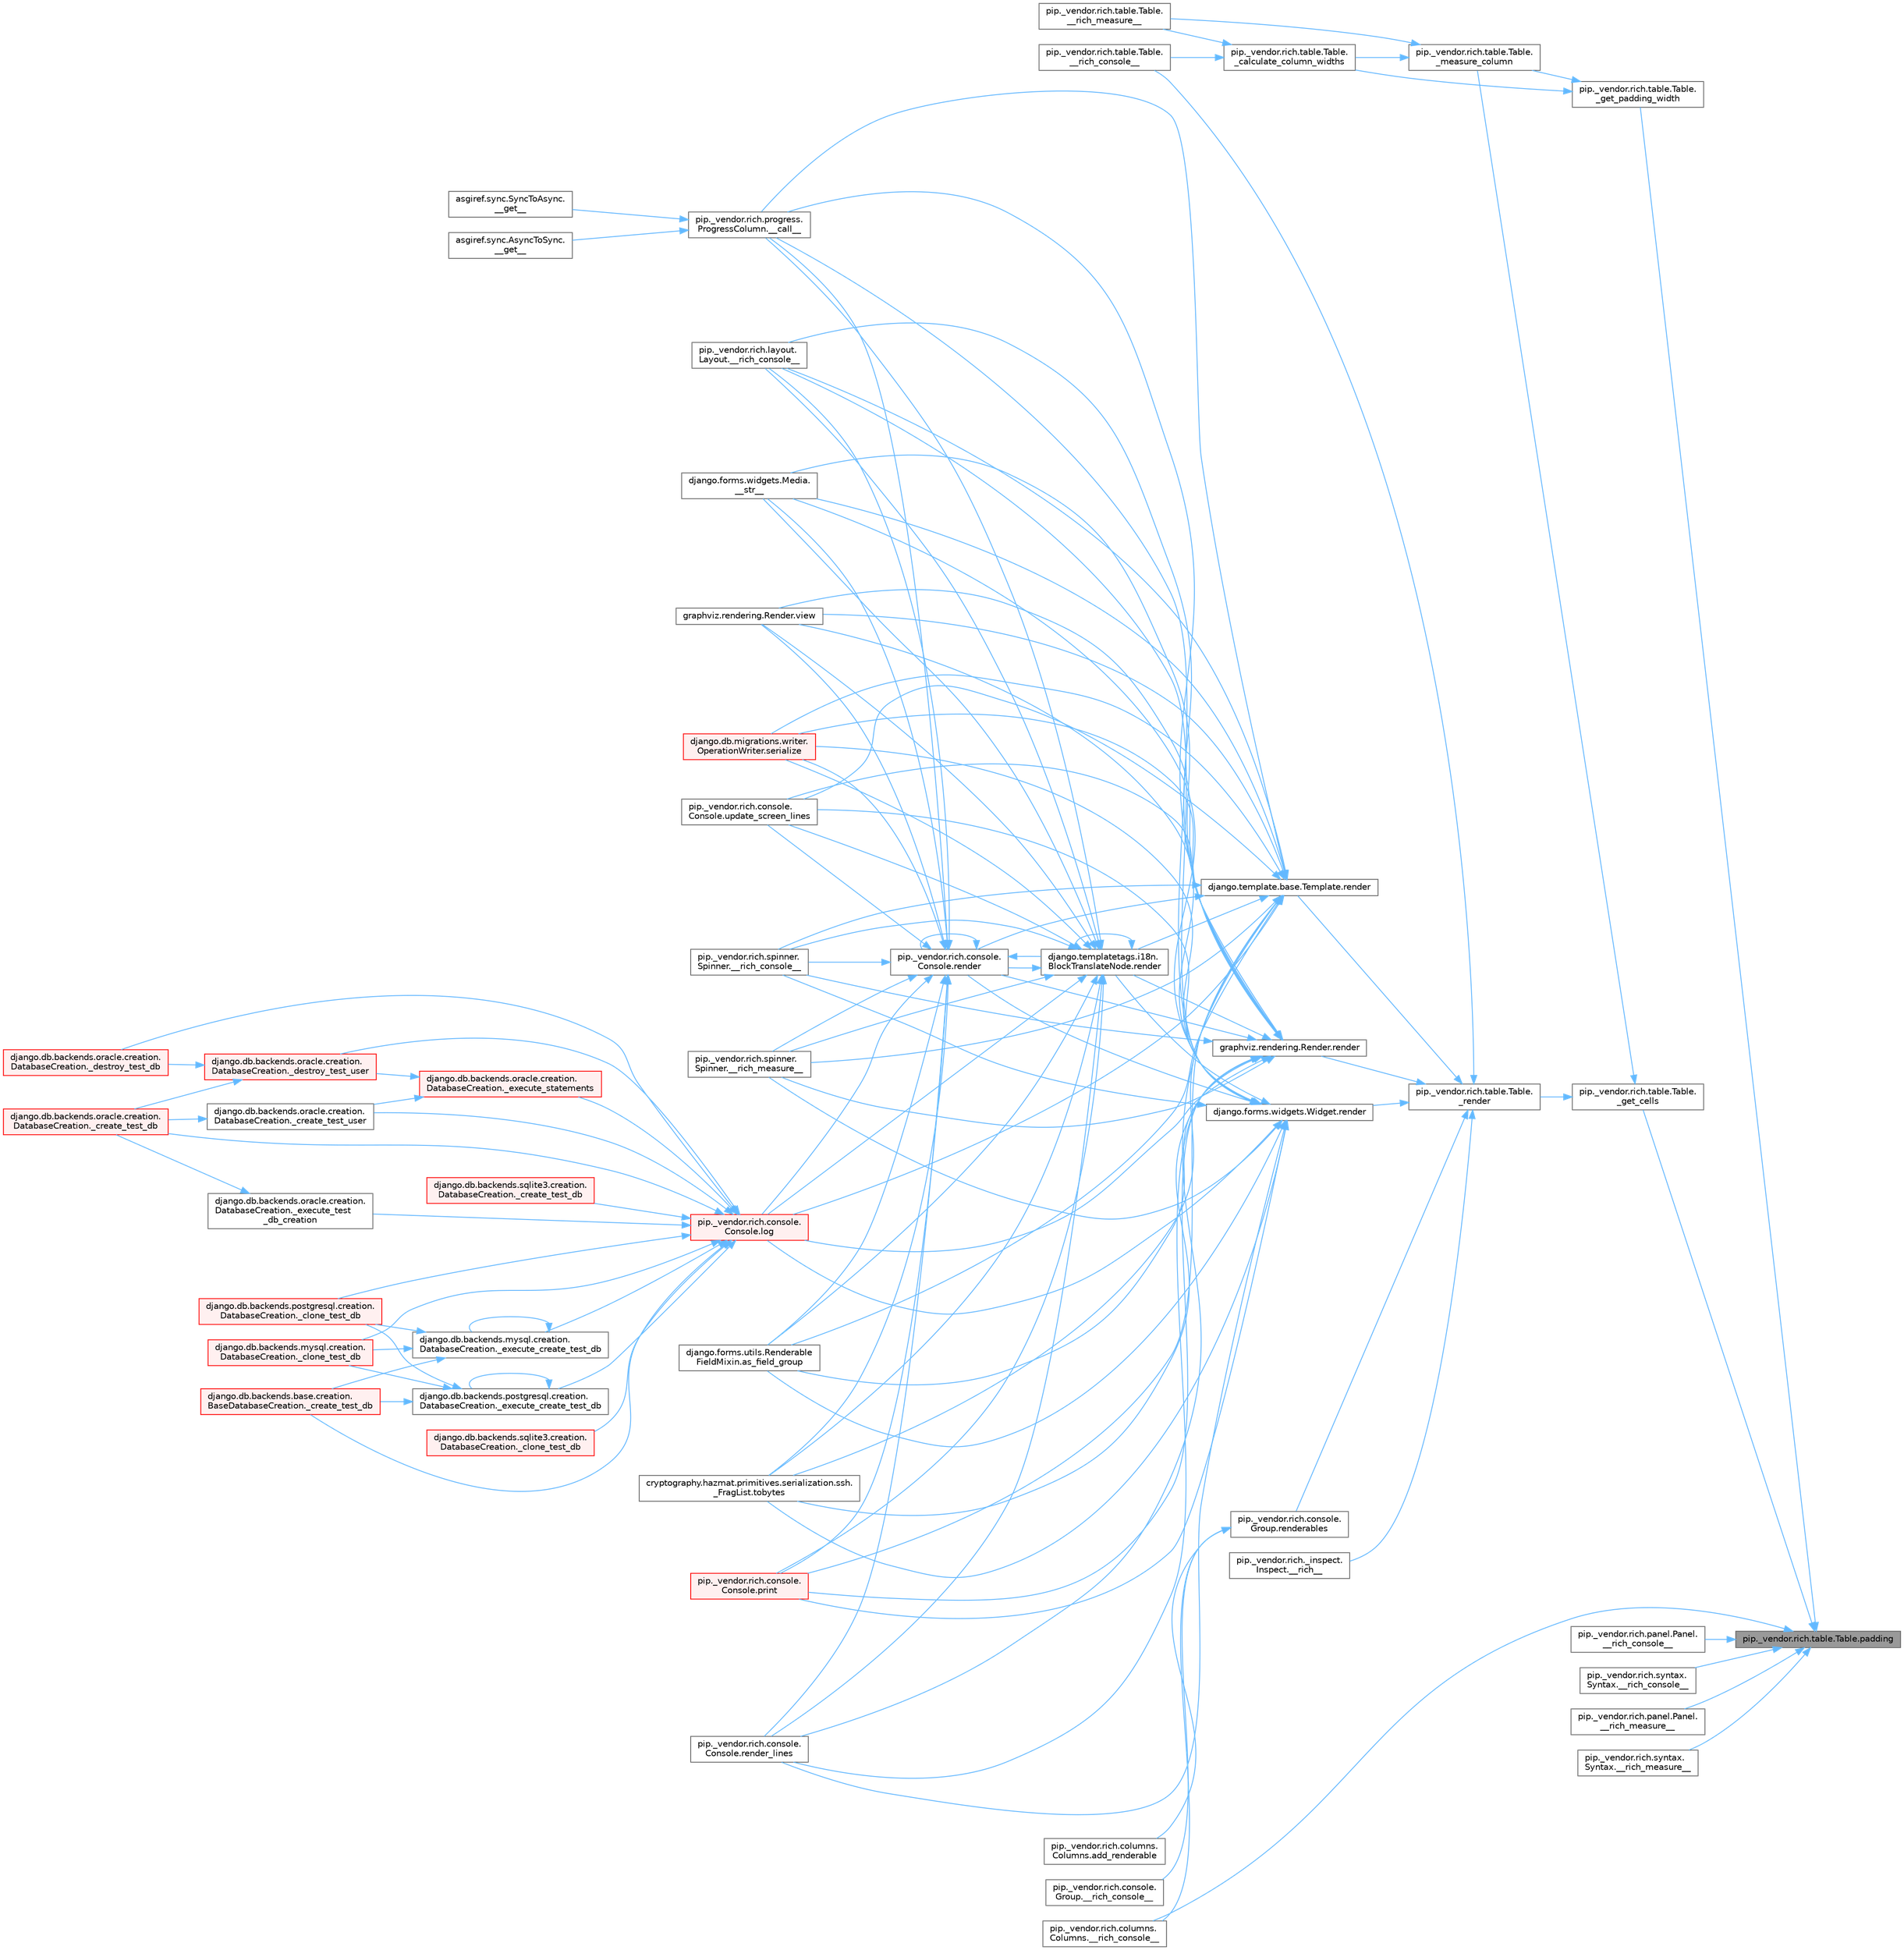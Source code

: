 digraph "pip._vendor.rich.table.Table.padding"
{
 // LATEX_PDF_SIZE
  bgcolor="transparent";
  edge [fontname=Helvetica,fontsize=10,labelfontname=Helvetica,labelfontsize=10];
  node [fontname=Helvetica,fontsize=10,shape=box,height=0.2,width=0.4];
  rankdir="RL";
  Node1 [id="Node000001",label="pip._vendor.rich.table.Table.padding",height=0.2,width=0.4,color="gray40", fillcolor="grey60", style="filled", fontcolor="black",tooltip=" "];
  Node1 -> Node2 [id="edge1_Node000001_Node000002",dir="back",color="steelblue1",style="solid",tooltip=" "];
  Node2 [id="Node000002",label="pip._vendor.rich.columns.\lColumns.__rich_console__",height=0.2,width=0.4,color="grey40", fillcolor="white", style="filled",URL="$classpip_1_1__vendor_1_1rich_1_1columns_1_1_columns.html#aaae297ec38827f15d1d15327be4e4a12",tooltip=" "];
  Node1 -> Node3 [id="edge2_Node000001_Node000003",dir="back",color="steelblue1",style="solid",tooltip=" "];
  Node3 [id="Node000003",label="pip._vendor.rich.panel.Panel.\l__rich_console__",height=0.2,width=0.4,color="grey40", fillcolor="white", style="filled",URL="$classpip_1_1__vendor_1_1rich_1_1panel_1_1_panel.html#a6c612abd2dc827e0625fba926d709fb6",tooltip=" "];
  Node1 -> Node4 [id="edge3_Node000001_Node000004",dir="back",color="steelblue1",style="solid",tooltip=" "];
  Node4 [id="Node000004",label="pip._vendor.rich.syntax.\lSyntax.__rich_console__",height=0.2,width=0.4,color="grey40", fillcolor="white", style="filled",URL="$classpip_1_1__vendor_1_1rich_1_1syntax_1_1_syntax.html#a7a3533316eeb2c8f52d8d1b48d8c6a15",tooltip=" "];
  Node1 -> Node5 [id="edge4_Node000001_Node000005",dir="back",color="steelblue1",style="solid",tooltip=" "];
  Node5 [id="Node000005",label="pip._vendor.rich.panel.Panel.\l__rich_measure__",height=0.2,width=0.4,color="grey40", fillcolor="white", style="filled",URL="$classpip_1_1__vendor_1_1rich_1_1panel_1_1_panel.html#afe0c3ee9c576add635acabbcabd69263",tooltip=" "];
  Node1 -> Node6 [id="edge5_Node000001_Node000006",dir="back",color="steelblue1",style="solid",tooltip=" "];
  Node6 [id="Node000006",label="pip._vendor.rich.syntax.\lSyntax.__rich_measure__",height=0.2,width=0.4,color="grey40", fillcolor="white", style="filled",URL="$classpip_1_1__vendor_1_1rich_1_1syntax_1_1_syntax.html#a0766dabe695b51e3072f93e552c0cc6a",tooltip=" "];
  Node1 -> Node7 [id="edge6_Node000001_Node000007",dir="back",color="steelblue1",style="solid",tooltip=" "];
  Node7 [id="Node000007",label="pip._vendor.rich.table.Table.\l_get_cells",height=0.2,width=0.4,color="grey40", fillcolor="white", style="filled",URL="$classpip_1_1__vendor_1_1rich_1_1table_1_1_table.html#a5e076732d70beb425933256f2cb43aed",tooltip=" "];
  Node7 -> Node8 [id="edge7_Node000007_Node000008",dir="back",color="steelblue1",style="solid",tooltip=" "];
  Node8 [id="Node000008",label="pip._vendor.rich.table.Table.\l_measure_column",height=0.2,width=0.4,color="grey40", fillcolor="white", style="filled",URL="$classpip_1_1__vendor_1_1rich_1_1table_1_1_table.html#a54cd19e38d0512a7763e4ff76f2d2bb3",tooltip=" "];
  Node8 -> Node9 [id="edge8_Node000008_Node000009",dir="back",color="steelblue1",style="solid",tooltip=" "];
  Node9 [id="Node000009",label="pip._vendor.rich.table.Table.\l__rich_measure__",height=0.2,width=0.4,color="grey40", fillcolor="white", style="filled",URL="$classpip_1_1__vendor_1_1rich_1_1table_1_1_table.html#afbe8586cf3a9614489b98d933209e565",tooltip=" "];
  Node8 -> Node10 [id="edge9_Node000008_Node000010",dir="back",color="steelblue1",style="solid",tooltip=" "];
  Node10 [id="Node000010",label="pip._vendor.rich.table.Table.\l_calculate_column_widths",height=0.2,width=0.4,color="grey40", fillcolor="white", style="filled",URL="$classpip_1_1__vendor_1_1rich_1_1table_1_1_table.html#adf63b859a06982f1fd9929c875f7ec87",tooltip=" "];
  Node10 -> Node11 [id="edge10_Node000010_Node000011",dir="back",color="steelblue1",style="solid",tooltip=" "];
  Node11 [id="Node000011",label="pip._vendor.rich.table.Table.\l__rich_console__",height=0.2,width=0.4,color="grey40", fillcolor="white", style="filled",URL="$classpip_1_1__vendor_1_1rich_1_1table_1_1_table.html#a2f2edbc2bf733432a76f68de9e1c2e62",tooltip=" "];
  Node10 -> Node9 [id="edge11_Node000010_Node000009",dir="back",color="steelblue1",style="solid",tooltip=" "];
  Node7 -> Node12 [id="edge12_Node000007_Node000012",dir="back",color="steelblue1",style="solid",tooltip=" "];
  Node12 [id="Node000012",label="pip._vendor.rich.table.Table.\l_render",height=0.2,width=0.4,color="grey40", fillcolor="white", style="filled",URL="$classpip_1_1__vendor_1_1rich_1_1table_1_1_table.html#a84063b329b88480f38f02ba7aabbbf4a",tooltip=" "];
  Node12 -> Node13 [id="edge13_Node000012_Node000013",dir="back",color="steelblue1",style="solid",tooltip=" "];
  Node13 [id="Node000013",label="pip._vendor.rich._inspect.\lInspect.__rich__",height=0.2,width=0.4,color="grey40", fillcolor="white", style="filled",URL="$classpip_1_1__vendor_1_1rich_1_1__inspect_1_1_inspect.html#a0b0d4a251462e02e3a981dab1b534825",tooltip=" "];
  Node12 -> Node11 [id="edge14_Node000012_Node000011",dir="back",color="steelblue1",style="solid",tooltip=" "];
  Node12 -> Node14 [id="edge15_Node000012_Node000014",dir="back",color="steelblue1",style="solid",tooltip=" "];
  Node14 [id="Node000014",label="django.forms.widgets.Widget.render",height=0.2,width=0.4,color="grey40", fillcolor="white", style="filled",URL="$classdjango_1_1forms_1_1widgets_1_1_widget.html#a972266d3972b64c404467dea8d6e2809",tooltip=" "];
  Node14 -> Node15 [id="edge16_Node000014_Node000015",dir="back",color="steelblue1",style="solid",tooltip=" "];
  Node15 [id="Node000015",label="pip._vendor.rich.progress.\lProgressColumn.__call__",height=0.2,width=0.4,color="grey40", fillcolor="white", style="filled",URL="$classpip_1_1__vendor_1_1rich_1_1progress_1_1_progress_column.html#ae0c399be74222f949edb0fa5324cf6ea",tooltip=" "];
  Node15 -> Node16 [id="edge17_Node000015_Node000016",dir="back",color="steelblue1",style="solid",tooltip=" "];
  Node16 [id="Node000016",label="asgiref.sync.AsyncToSync.\l__get__",height=0.2,width=0.4,color="grey40", fillcolor="white", style="filled",URL="$classasgiref_1_1sync_1_1_async_to_sync.html#a23e9ef7a73da98dad9e3f4e65846969b",tooltip=" "];
  Node15 -> Node17 [id="edge18_Node000015_Node000017",dir="back",color="steelblue1",style="solid",tooltip=" "];
  Node17 [id="Node000017",label="asgiref.sync.SyncToAsync.\l__get__",height=0.2,width=0.4,color="grey40", fillcolor="white", style="filled",URL="$classasgiref_1_1sync_1_1_sync_to_async.html#aebdfbe3f01079a529fd2f39810597381",tooltip=" "];
  Node14 -> Node18 [id="edge19_Node000014_Node000018",dir="back",color="steelblue1",style="solid",tooltip=" "];
  Node18 [id="Node000018",label="pip._vendor.rich.layout.\lLayout.__rich_console__",height=0.2,width=0.4,color="grey40", fillcolor="white", style="filled",URL="$classpip_1_1__vendor_1_1rich_1_1layout_1_1_layout.html#ac39cb3d17d2b0324ee1b0dada41a3ebd",tooltip=" "];
  Node14 -> Node19 [id="edge20_Node000014_Node000019",dir="back",color="steelblue1",style="solid",tooltip=" "];
  Node19 [id="Node000019",label="pip._vendor.rich.spinner.\lSpinner.__rich_console__",height=0.2,width=0.4,color="grey40", fillcolor="white", style="filled",URL="$classpip_1_1__vendor_1_1rich_1_1spinner_1_1_spinner.html#a6883d8dced19ac48d4dfc74f776357fd",tooltip=" "];
  Node14 -> Node20 [id="edge21_Node000014_Node000020",dir="back",color="steelblue1",style="solid",tooltip=" "];
  Node20 [id="Node000020",label="pip._vendor.rich.spinner.\lSpinner.__rich_measure__",height=0.2,width=0.4,color="grey40", fillcolor="white", style="filled",URL="$classpip_1_1__vendor_1_1rich_1_1spinner_1_1_spinner.html#a89745682c823c44a31bae8e8d07869f5",tooltip=" "];
  Node14 -> Node21 [id="edge22_Node000014_Node000021",dir="back",color="steelblue1",style="solid",tooltip=" "];
  Node21 [id="Node000021",label="django.forms.widgets.Media.\l__str__",height=0.2,width=0.4,color="grey40", fillcolor="white", style="filled",URL="$classdjango_1_1forms_1_1widgets_1_1_media.html#ae1651710548a7d9f14f036d035012d21",tooltip=" "];
  Node14 -> Node22 [id="edge23_Node000014_Node000022",dir="back",color="steelblue1",style="solid",tooltip=" "];
  Node22 [id="Node000022",label="django.forms.utils.Renderable\lFieldMixin.as_field_group",height=0.2,width=0.4,color="grey40", fillcolor="white", style="filled",URL="$classdjango_1_1forms_1_1utils_1_1_renderable_field_mixin.html#a1e9a1b4f790ea694431554267fd5d74c",tooltip=" "];
  Node14 -> Node23 [id="edge24_Node000014_Node000023",dir="back",color="steelblue1",style="solid",tooltip=" "];
  Node23 [id="Node000023",label="pip._vendor.rich.console.\lConsole.log",height=0.2,width=0.4,color="red", fillcolor="#FFF0F0", style="filled",URL="$classpip_1_1__vendor_1_1rich_1_1console_1_1_console.html#af9c77e39f9413fc2b134c60cfa23b0f1",tooltip=" "];
  Node23 -> Node24 [id="edge25_Node000023_Node000024",dir="back",color="steelblue1",style="solid",tooltip=" "];
  Node24 [id="Node000024",label="django.db.backends.mysql.creation.\lDatabaseCreation._clone_test_db",height=0.2,width=0.4,color="red", fillcolor="#FFF0F0", style="filled",URL="$classdjango_1_1db_1_1backends_1_1mysql_1_1creation_1_1_database_creation.html#ab4d99b6a9b6a81141d0fba9440d91619",tooltip=" "];
  Node23 -> Node26 [id="edge26_Node000023_Node000026",dir="back",color="steelblue1",style="solid",tooltip=" "];
  Node26 [id="Node000026",label="django.db.backends.postgresql.creation.\lDatabaseCreation._clone_test_db",height=0.2,width=0.4,color="red", fillcolor="#FFF0F0", style="filled",URL="$classdjango_1_1db_1_1backends_1_1postgresql_1_1creation_1_1_database_creation.html#ab57e8a2ba94a8a4888fd435036b4c322",tooltip=" "];
  Node23 -> Node27 [id="edge27_Node000023_Node000027",dir="back",color="steelblue1",style="solid",tooltip=" "];
  Node27 [id="Node000027",label="django.db.backends.sqlite3.creation.\lDatabaseCreation._clone_test_db",height=0.2,width=0.4,color="red", fillcolor="#FFF0F0", style="filled",URL="$classdjango_1_1db_1_1backends_1_1sqlite3_1_1creation_1_1_database_creation.html#a43a28bd11187e2b0677fd0be7643387b",tooltip=" "];
  Node23 -> Node28 [id="edge28_Node000023_Node000028",dir="back",color="steelblue1",style="solid",tooltip=" "];
  Node28 [id="Node000028",label="django.db.backends.base.creation.\lBaseDatabaseCreation._create_test_db",height=0.2,width=0.4,color="red", fillcolor="#FFF0F0", style="filled",URL="$classdjango_1_1db_1_1backends_1_1base_1_1creation_1_1_base_database_creation.html#a3782aff49b95503af2f0e518a10dc22d",tooltip=" "];
  Node23 -> Node30 [id="edge29_Node000023_Node000030",dir="back",color="steelblue1",style="solid",tooltip=" "];
  Node30 [id="Node000030",label="django.db.backends.oracle.creation.\lDatabaseCreation._create_test_db",height=0.2,width=0.4,color="red", fillcolor="#FFF0F0", style="filled",URL="$classdjango_1_1db_1_1backends_1_1oracle_1_1creation_1_1_database_creation.html#aea03f2099a0f6691226755c6b60c133f",tooltip=" "];
  Node23 -> Node31 [id="edge30_Node000023_Node000031",dir="back",color="steelblue1",style="solid",tooltip=" "];
  Node31 [id="Node000031",label="django.db.backends.sqlite3.creation.\lDatabaseCreation._create_test_db",height=0.2,width=0.4,color="red", fillcolor="#FFF0F0", style="filled",URL="$classdjango_1_1db_1_1backends_1_1sqlite3_1_1creation_1_1_database_creation.html#a67d2c057a1e604f78b379e63cd6bff28",tooltip=" "];
  Node23 -> Node32 [id="edge31_Node000023_Node000032",dir="back",color="steelblue1",style="solid",tooltip=" "];
  Node32 [id="Node000032",label="django.db.backends.oracle.creation.\lDatabaseCreation._create_test_user",height=0.2,width=0.4,color="grey40", fillcolor="white", style="filled",URL="$classdjango_1_1db_1_1backends_1_1oracle_1_1creation_1_1_database_creation.html#a59ea754a7f0af2c6d24086c033e1a0dd",tooltip=" "];
  Node32 -> Node30 [id="edge32_Node000032_Node000030",dir="back",color="steelblue1",style="solid",tooltip=" "];
  Node23 -> Node33 [id="edge33_Node000023_Node000033",dir="back",color="steelblue1",style="solid",tooltip=" "];
  Node33 [id="Node000033",label="django.db.backends.oracle.creation.\lDatabaseCreation._destroy_test_db",height=0.2,width=0.4,color="red", fillcolor="#FFF0F0", style="filled",URL="$classdjango_1_1db_1_1backends_1_1oracle_1_1creation_1_1_database_creation.html#a08dd28500eb796fba820014d705845e1",tooltip=" "];
  Node23 -> Node35 [id="edge34_Node000023_Node000035",dir="back",color="steelblue1",style="solid",tooltip=" "];
  Node35 [id="Node000035",label="django.db.backends.oracle.creation.\lDatabaseCreation._destroy_test_user",height=0.2,width=0.4,color="red", fillcolor="#FFF0F0", style="filled",URL="$classdjango_1_1db_1_1backends_1_1oracle_1_1creation_1_1_database_creation.html#ac5b566d811b2dcccb9c6c125486ec8b9",tooltip=" "];
  Node35 -> Node30 [id="edge35_Node000035_Node000030",dir="back",color="steelblue1",style="solid",tooltip=" "];
  Node35 -> Node33 [id="edge36_Node000035_Node000033",dir="back",color="steelblue1",style="solid",tooltip=" "];
  Node23 -> Node37 [id="edge37_Node000023_Node000037",dir="back",color="steelblue1",style="solid",tooltip=" "];
  Node37 [id="Node000037",label="django.db.backends.mysql.creation.\lDatabaseCreation._execute_create_test_db",height=0.2,width=0.4,color="grey40", fillcolor="white", style="filled",URL="$classdjango_1_1db_1_1backends_1_1mysql_1_1creation_1_1_database_creation.html#ab42ab74c9087be175aad845aec9d4160",tooltip=" "];
  Node37 -> Node24 [id="edge38_Node000037_Node000024",dir="back",color="steelblue1",style="solid",tooltip=" "];
  Node37 -> Node26 [id="edge39_Node000037_Node000026",dir="back",color="steelblue1",style="solid",tooltip=" "];
  Node37 -> Node28 [id="edge40_Node000037_Node000028",dir="back",color="steelblue1",style="solid",tooltip=" "];
  Node37 -> Node37 [id="edge41_Node000037_Node000037",dir="back",color="steelblue1",style="solid",tooltip=" "];
  Node23 -> Node38 [id="edge42_Node000023_Node000038",dir="back",color="steelblue1",style="solid",tooltip=" "];
  Node38 [id="Node000038",label="django.db.backends.postgresql.creation.\lDatabaseCreation._execute_create_test_db",height=0.2,width=0.4,color="grey40", fillcolor="white", style="filled",URL="$classdjango_1_1db_1_1backends_1_1postgresql_1_1creation_1_1_database_creation.html#a8c9e9502a3370ff7f46e7982b1ace1ec",tooltip=" "];
  Node38 -> Node24 [id="edge43_Node000038_Node000024",dir="back",color="steelblue1",style="solid",tooltip=" "];
  Node38 -> Node26 [id="edge44_Node000038_Node000026",dir="back",color="steelblue1",style="solid",tooltip=" "];
  Node38 -> Node28 [id="edge45_Node000038_Node000028",dir="back",color="steelblue1",style="solid",tooltip=" "];
  Node38 -> Node38 [id="edge46_Node000038_Node000038",dir="back",color="steelblue1",style="solid",tooltip=" "];
  Node23 -> Node39 [id="edge47_Node000023_Node000039",dir="back",color="steelblue1",style="solid",tooltip=" "];
  Node39 [id="Node000039",label="django.db.backends.oracle.creation.\lDatabaseCreation._execute_statements",height=0.2,width=0.4,color="red", fillcolor="#FFF0F0", style="filled",URL="$classdjango_1_1db_1_1backends_1_1oracle_1_1creation_1_1_database_creation.html#a40f0a887cb7b18753bb057b12ede6de5",tooltip=" "];
  Node39 -> Node32 [id="edge48_Node000039_Node000032",dir="back",color="steelblue1",style="solid",tooltip=" "];
  Node39 -> Node35 [id="edge49_Node000039_Node000035",dir="back",color="steelblue1",style="solid",tooltip=" "];
  Node23 -> Node41 [id="edge50_Node000023_Node000041",dir="back",color="steelblue1",style="solid",tooltip=" "];
  Node41 [id="Node000041",label="django.db.backends.oracle.creation.\lDatabaseCreation._execute_test\l_db_creation",height=0.2,width=0.4,color="grey40", fillcolor="white", style="filled",URL="$classdjango_1_1db_1_1backends_1_1oracle_1_1creation_1_1_database_creation.html#a66d037f8286d396a98cf6ad2a5b9f25f",tooltip=" "];
  Node41 -> Node30 [id="edge51_Node000041_Node000030",dir="back",color="steelblue1",style="solid",tooltip=" "];
  Node14 -> Node443 [id="edge52_Node000014_Node000443",dir="back",color="steelblue1",style="solid",tooltip=" "];
  Node443 [id="Node000443",label="pip._vendor.rich.console.\lConsole.print",height=0.2,width=0.4,color="red", fillcolor="#FFF0F0", style="filled",URL="$classpip_1_1__vendor_1_1rich_1_1console_1_1_console.html#af954370cdbb49236b597f2c11064549d",tooltip=" "];
  Node14 -> Node525 [id="edge53_Node000014_Node000525",dir="back",color="steelblue1",style="solid",tooltip=" "];
  Node525 [id="Node000525",label="django.templatetags.i18n.\lBlockTranslateNode.render",height=0.2,width=0.4,color="grey40", fillcolor="white", style="filled",URL="$classdjango_1_1templatetags_1_1i18n_1_1_block_translate_node.html#aaf05bebfd02c1c4b676387ada0357832",tooltip=" "];
  Node525 -> Node15 [id="edge54_Node000525_Node000015",dir="back",color="steelblue1",style="solid",tooltip=" "];
  Node525 -> Node18 [id="edge55_Node000525_Node000018",dir="back",color="steelblue1",style="solid",tooltip=" "];
  Node525 -> Node19 [id="edge56_Node000525_Node000019",dir="back",color="steelblue1",style="solid",tooltip=" "];
  Node525 -> Node20 [id="edge57_Node000525_Node000020",dir="back",color="steelblue1",style="solid",tooltip=" "];
  Node525 -> Node21 [id="edge58_Node000525_Node000021",dir="back",color="steelblue1",style="solid",tooltip=" "];
  Node525 -> Node22 [id="edge59_Node000525_Node000022",dir="back",color="steelblue1",style="solid",tooltip=" "];
  Node525 -> Node23 [id="edge60_Node000525_Node000023",dir="back",color="steelblue1",style="solid",tooltip=" "];
  Node525 -> Node443 [id="edge61_Node000525_Node000443",dir="back",color="steelblue1",style="solid",tooltip=" "];
  Node525 -> Node525 [id="edge62_Node000525_Node000525",dir="back",color="steelblue1",style="solid",tooltip=" "];
  Node525 -> Node526 [id="edge63_Node000525_Node000526",dir="back",color="steelblue1",style="solid",tooltip=" "];
  Node526 [id="Node000526",label="pip._vendor.rich.console.\lConsole.render",height=0.2,width=0.4,color="grey40", fillcolor="white", style="filled",URL="$classpip_1_1__vendor_1_1rich_1_1console_1_1_console.html#a9551b8254c573105adde80622393a938",tooltip=" "];
  Node526 -> Node15 [id="edge64_Node000526_Node000015",dir="back",color="steelblue1",style="solid",tooltip=" "];
  Node526 -> Node18 [id="edge65_Node000526_Node000018",dir="back",color="steelblue1",style="solid",tooltip=" "];
  Node526 -> Node19 [id="edge66_Node000526_Node000019",dir="back",color="steelblue1",style="solid",tooltip=" "];
  Node526 -> Node20 [id="edge67_Node000526_Node000020",dir="back",color="steelblue1",style="solid",tooltip=" "];
  Node526 -> Node21 [id="edge68_Node000526_Node000021",dir="back",color="steelblue1",style="solid",tooltip=" "];
  Node526 -> Node22 [id="edge69_Node000526_Node000022",dir="back",color="steelblue1",style="solid",tooltip=" "];
  Node526 -> Node23 [id="edge70_Node000526_Node000023",dir="back",color="steelblue1",style="solid",tooltip=" "];
  Node526 -> Node443 [id="edge71_Node000526_Node000443",dir="back",color="steelblue1",style="solid",tooltip=" "];
  Node526 -> Node525 [id="edge72_Node000526_Node000525",dir="back",color="steelblue1",style="solid",tooltip=" "];
  Node526 -> Node526 [id="edge73_Node000526_Node000526",dir="back",color="steelblue1",style="solid",tooltip=" "];
  Node526 -> Node527 [id="edge74_Node000526_Node000527",dir="back",color="steelblue1",style="solid",tooltip=" "];
  Node527 [id="Node000527",label="pip._vendor.rich.console.\lConsole.render_lines",height=0.2,width=0.4,color="grey40", fillcolor="white", style="filled",URL="$classpip_1_1__vendor_1_1rich_1_1console_1_1_console.html#a5818808a49db20c5bee6986425f96f14",tooltip=" "];
  Node526 -> Node528 [id="edge75_Node000526_Node000528",dir="back",color="steelblue1",style="solid",tooltip=" "];
  Node528 [id="Node000528",label="django.db.migrations.writer.\lOperationWriter.serialize",height=0.2,width=0.4,color="red", fillcolor="#FFF0F0", style="filled",URL="$classdjango_1_1db_1_1migrations_1_1writer_1_1_operation_writer.html#a866e8d13e1c54a35d74e9a6b0383b2f8",tooltip=" "];
  Node526 -> Node598 [id="edge76_Node000526_Node000598",dir="back",color="steelblue1",style="solid",tooltip=" "];
  Node598 [id="Node000598",label="cryptography.hazmat.primitives.serialization.ssh.\l_FragList.tobytes",height=0.2,width=0.4,color="grey40", fillcolor="white", style="filled",URL="$classcryptography_1_1hazmat_1_1primitives_1_1serialization_1_1ssh_1_1___frag_list.html#a195dd4e7c741624829a13af53fa3de38",tooltip=" "];
  Node526 -> Node599 [id="edge77_Node000526_Node000599",dir="back",color="steelblue1",style="solid",tooltip=" "];
  Node599 [id="Node000599",label="pip._vendor.rich.console.\lConsole.update_screen_lines",height=0.2,width=0.4,color="grey40", fillcolor="white", style="filled",URL="$classpip_1_1__vendor_1_1rich_1_1console_1_1_console.html#a21cfe5af86ec7533f23d45fe2969817e",tooltip=" "];
  Node526 -> Node600 [id="edge78_Node000526_Node000600",dir="back",color="steelblue1",style="solid",tooltip=" "];
  Node600 [id="Node000600",label="graphviz.rendering.Render.view",height=0.2,width=0.4,color="grey40", fillcolor="white", style="filled",URL="$classgraphviz_1_1rendering_1_1_render.html#a53169c422996b9a7e92b5580c13914e2",tooltip=" "];
  Node525 -> Node527 [id="edge79_Node000525_Node000527",dir="back",color="steelblue1",style="solid",tooltip=" "];
  Node525 -> Node528 [id="edge80_Node000525_Node000528",dir="back",color="steelblue1",style="solid",tooltip=" "];
  Node525 -> Node598 [id="edge81_Node000525_Node000598",dir="back",color="steelblue1",style="solid",tooltip=" "];
  Node525 -> Node599 [id="edge82_Node000525_Node000599",dir="back",color="steelblue1",style="solid",tooltip=" "];
  Node525 -> Node600 [id="edge83_Node000525_Node000600",dir="back",color="steelblue1",style="solid",tooltip=" "];
  Node14 -> Node526 [id="edge84_Node000014_Node000526",dir="back",color="steelblue1",style="solid",tooltip=" "];
  Node14 -> Node527 [id="edge85_Node000014_Node000527",dir="back",color="steelblue1",style="solid",tooltip=" "];
  Node14 -> Node528 [id="edge86_Node000014_Node000528",dir="back",color="steelblue1",style="solid",tooltip=" "];
  Node14 -> Node598 [id="edge87_Node000014_Node000598",dir="back",color="steelblue1",style="solid",tooltip=" "];
  Node14 -> Node599 [id="edge88_Node000014_Node000599",dir="back",color="steelblue1",style="solid",tooltip=" "];
  Node14 -> Node600 [id="edge89_Node000014_Node000600",dir="back",color="steelblue1",style="solid",tooltip=" "];
  Node12 -> Node597 [id="edge90_Node000012_Node000597",dir="back",color="steelblue1",style="solid",tooltip=" "];
  Node597 [id="Node000597",label="django.template.base.Template.render",height=0.2,width=0.4,color="grey40", fillcolor="white", style="filled",URL="$classdjango_1_1template_1_1base_1_1_template.html#abe9da3fa5f3e752f185c33415a9e785a",tooltip=" "];
  Node597 -> Node15 [id="edge91_Node000597_Node000015",dir="back",color="steelblue1",style="solid",tooltip=" "];
  Node597 -> Node18 [id="edge92_Node000597_Node000018",dir="back",color="steelblue1",style="solid",tooltip=" "];
  Node597 -> Node19 [id="edge93_Node000597_Node000019",dir="back",color="steelblue1",style="solid",tooltip=" "];
  Node597 -> Node20 [id="edge94_Node000597_Node000020",dir="back",color="steelblue1",style="solid",tooltip=" "];
  Node597 -> Node21 [id="edge95_Node000597_Node000021",dir="back",color="steelblue1",style="solid",tooltip=" "];
  Node597 -> Node22 [id="edge96_Node000597_Node000022",dir="back",color="steelblue1",style="solid",tooltip=" "];
  Node597 -> Node23 [id="edge97_Node000597_Node000023",dir="back",color="steelblue1",style="solid",tooltip=" "];
  Node597 -> Node443 [id="edge98_Node000597_Node000443",dir="back",color="steelblue1",style="solid",tooltip=" "];
  Node597 -> Node525 [id="edge99_Node000597_Node000525",dir="back",color="steelblue1",style="solid",tooltip=" "];
  Node597 -> Node526 [id="edge100_Node000597_Node000526",dir="back",color="steelblue1",style="solid",tooltip=" "];
  Node597 -> Node527 [id="edge101_Node000597_Node000527",dir="back",color="steelblue1",style="solid",tooltip=" "];
  Node597 -> Node528 [id="edge102_Node000597_Node000528",dir="back",color="steelblue1",style="solid",tooltip=" "];
  Node597 -> Node598 [id="edge103_Node000597_Node000598",dir="back",color="steelblue1",style="solid",tooltip=" "];
  Node597 -> Node599 [id="edge104_Node000597_Node000599",dir="back",color="steelblue1",style="solid",tooltip=" "];
  Node597 -> Node600 [id="edge105_Node000597_Node000600",dir="back",color="steelblue1",style="solid",tooltip=" "];
  Node12 -> Node524 [id="edge106_Node000012_Node000524",dir="back",color="steelblue1",style="solid",tooltip=" "];
  Node524 [id="Node000524",label="graphviz.rendering.Render.render",height=0.2,width=0.4,color="grey40", fillcolor="white", style="filled",URL="$classgraphviz_1_1rendering_1_1_render.html#a0249d6538d64a6b59b1bed64d4636456",tooltip=" "];
  Node524 -> Node15 [id="edge107_Node000524_Node000015",dir="back",color="steelblue1",style="solid",tooltip=" "];
  Node524 -> Node18 [id="edge108_Node000524_Node000018",dir="back",color="steelblue1",style="solid",tooltip=" "];
  Node524 -> Node19 [id="edge109_Node000524_Node000019",dir="back",color="steelblue1",style="solid",tooltip=" "];
  Node524 -> Node20 [id="edge110_Node000524_Node000020",dir="back",color="steelblue1",style="solid",tooltip=" "];
  Node524 -> Node21 [id="edge111_Node000524_Node000021",dir="back",color="steelblue1",style="solid",tooltip=" "];
  Node524 -> Node22 [id="edge112_Node000524_Node000022",dir="back",color="steelblue1",style="solid",tooltip=" "];
  Node524 -> Node23 [id="edge113_Node000524_Node000023",dir="back",color="steelblue1",style="solid",tooltip=" "];
  Node524 -> Node443 [id="edge114_Node000524_Node000443",dir="back",color="steelblue1",style="solid",tooltip=" "];
  Node524 -> Node525 [id="edge115_Node000524_Node000525",dir="back",color="steelblue1",style="solid",tooltip=" "];
  Node524 -> Node526 [id="edge116_Node000524_Node000526",dir="back",color="steelblue1",style="solid",tooltip=" "];
  Node524 -> Node527 [id="edge117_Node000524_Node000527",dir="back",color="steelblue1",style="solid",tooltip=" "];
  Node524 -> Node528 [id="edge118_Node000524_Node000528",dir="back",color="steelblue1",style="solid",tooltip=" "];
  Node524 -> Node598 [id="edge119_Node000524_Node000598",dir="back",color="steelblue1",style="solid",tooltip=" "];
  Node524 -> Node599 [id="edge120_Node000524_Node000599",dir="back",color="steelblue1",style="solid",tooltip=" "];
  Node524 -> Node600 [id="edge121_Node000524_Node000600",dir="back",color="steelblue1",style="solid",tooltip=" "];
  Node12 -> Node601 [id="edge122_Node000012_Node000601",dir="back",color="steelblue1",style="solid",tooltip=" "];
  Node601 [id="Node000601",label="pip._vendor.rich.console.\lGroup.renderables",height=0.2,width=0.4,color="grey40", fillcolor="white", style="filled",URL="$classpip_1_1__vendor_1_1rich_1_1console_1_1_group.html#ad357a1cdeca2e6fd345e052903d32622",tooltip=" "];
  Node601 -> Node2 [id="edge123_Node000601_Node000002",dir="back",color="steelblue1",style="solid",tooltip=" "];
  Node601 -> Node602 [id="edge124_Node000601_Node000602",dir="back",color="steelblue1",style="solid",tooltip=" "];
  Node602 [id="Node000602",label="pip._vendor.rich.console.\lGroup.__rich_console__",height=0.2,width=0.4,color="grey40", fillcolor="white", style="filled",URL="$classpip_1_1__vendor_1_1rich_1_1console_1_1_group.html#ab8fca649d3c850eb1eb45a62ed5dec74",tooltip=" "];
  Node601 -> Node603 [id="edge125_Node000601_Node000603",dir="back",color="steelblue1",style="solid",tooltip=" "];
  Node603 [id="Node000603",label="pip._vendor.rich.columns.\lColumns.add_renderable",height=0.2,width=0.4,color="grey40", fillcolor="white", style="filled",URL="$classpip_1_1__vendor_1_1rich_1_1columns_1_1_columns.html#a5b8ddc61f22aeb02f56b9620f603278b",tooltip=" "];
  Node1 -> Node3185 [id="edge126_Node000001_Node003185",dir="back",color="steelblue1",style="solid",tooltip=" "];
  Node3185 [id="Node003185",label="pip._vendor.rich.table.Table.\l_get_padding_width",height=0.2,width=0.4,color="grey40", fillcolor="white", style="filled",URL="$classpip_1_1__vendor_1_1rich_1_1table_1_1_table.html#aebc7203dcddc4f8b43a61904a2ac0cac",tooltip=" "];
  Node3185 -> Node10 [id="edge127_Node003185_Node000010",dir="back",color="steelblue1",style="solid",tooltip=" "];
  Node3185 -> Node8 [id="edge128_Node003185_Node000008",dir="back",color="steelblue1",style="solid",tooltip=" "];
}
